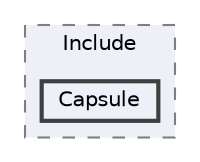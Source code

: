 digraph "C:/builds/bci/capsule/CapsuleClient/Include/Capsule"
{
 // LATEX_PDF_SIZE
  bgcolor="transparent";
  edge [fontname=Helvetica,fontsize=10,labelfontname=Helvetica,labelfontsize=10];
  node [fontname=Helvetica,fontsize=10,shape=box,height=0.2,width=0.4];
  compound=true
  subgraph clusterdir_a21c5a60e392b83dbefd250d71f40d6f {
    graph [ bgcolor="#edf0f7", pencolor="grey50", label="Include", fontname=Helvetica,fontsize=10 style="filled,dashed", URL="dir_a21c5a60e392b83dbefd250d71f40d6f.html",tooltip=""]
  dir_bf92ee79ca05b2f056d9df454f254f22 [label="Capsule", fillcolor="#edf0f7", color="grey25", style="filled,bold", URL="dir_bf92ee79ca05b2f056d9df454f254f22.html",tooltip=""];
  }
}
